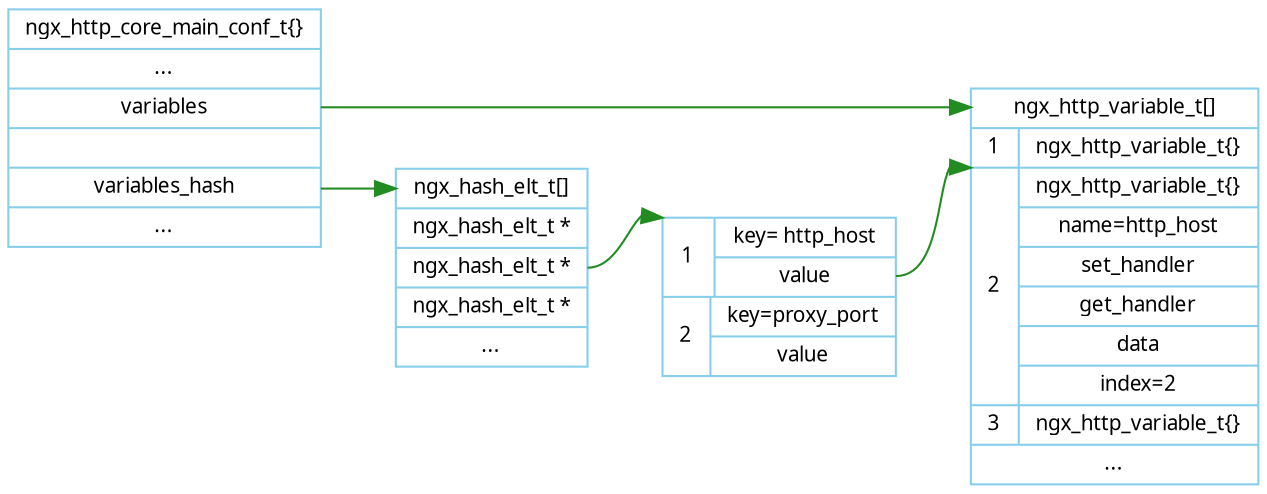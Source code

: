 digraph ngx_http_variable_hash {

   rankdir=LR;
   node [shape=record, color=skyblue, fontname="Verdana", fontsize=10];
   edge [color=forestgreen, fontname="Verdana", fontsize=10];

   
   ngx_http_core_main_conf_t [label="<head>ngx_http_core_main_conf_t\{\}|...|<variables>variables||<variables_hash>variables_hash|..."];
   ngx_hash_bucket_array [label="<head>ngx_hash_elt_t\[\]|<n1>ngx_hash_elt_t *|<n2>ngx_hash_elt_t *|ngx_hash_elt_t *|..."];
   ngx_hash_elt_array [label="{1|{key= http_host|<v1>value}}|{2|{key=proxy_port|<v2>value}}"];
   ngx_http_variable_array [label="<head>ngx_http_variable_t\[\]|{1|{<head1>ngx_http_variable_t\{\}}}|{<n2>2|{<head2>ngx_http_variable_t\{\}|name=http_host|set_handler|get_handler|data|index=2}}|{3|{<head3>ngx_http_variable_t\{\}}}|..."];


   ngx_http_core_main_conf_t:variables_hash -> ngx_hash_bucket_array:head;
   ngx_http_core_main_conf_t:variables -> ngx_http_variable_array:head [weight=9];
   ngx_hash_bucket_array:n2 -> ngx_hash_elt_array:nw;
   ngx_hash_elt_array:v1 -> ngx_http_variable_array:n2:nw;
}
